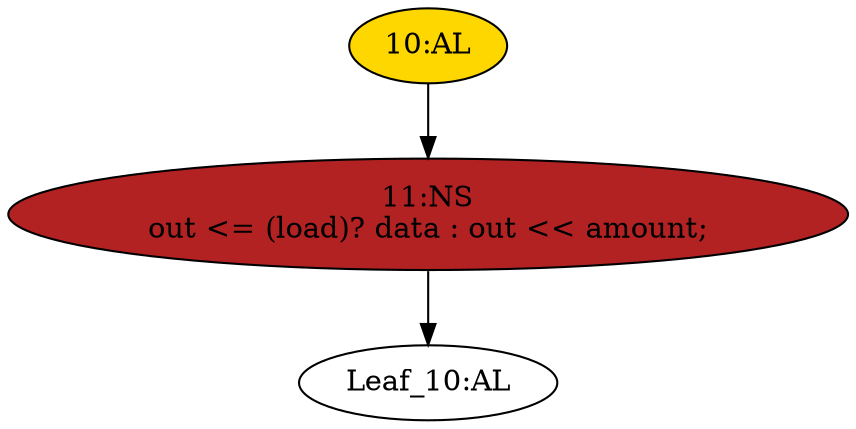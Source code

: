 strict digraph "" {
	node [label="\N"];
	"11:NS"	[ast="<pyverilog.vparser.ast.NonblockingSubstitution object at 0x7fdb187a0a10>",
		fillcolor=firebrick,
		label="11:NS
out <= (load)? data : out << amount;",
		statements="[<pyverilog.vparser.ast.NonblockingSubstitution object at 0x7fdb187a0a10>]",
		style=filled,
		typ=NonblockingSubstitution];
	"Leaf_10:AL"	[def_var="['out']",
		label="Leaf_10:AL"];
	"11:NS" -> "Leaf_10:AL"	[cond="[]",
		lineno=None];
	"10:AL"	[ast="<pyverilog.vparser.ast.Always object at 0x7fdb187a0dd0>",
		clk_sens=True,
		fillcolor=gold,
		label="10:AL",
		sens="['clk', 'reset']",
		statements="[]",
		style=filled,
		typ=Always,
		use_var="['load', 'amount', 'data', 'out']"];
	"10:AL" -> "11:NS"	[cond="[]",
		lineno=None];
}
